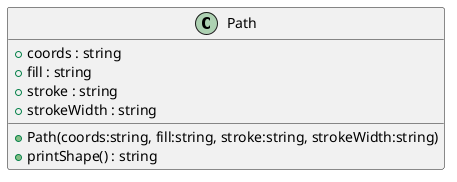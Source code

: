 @startuml
class Path {
    + coords : string
    + fill : string
    + stroke : string
    + strokeWidth : string
    + Path(coords:string, fill:string, stroke:string, strokeWidth:string)
    + printShape() : string
}
@enduml
